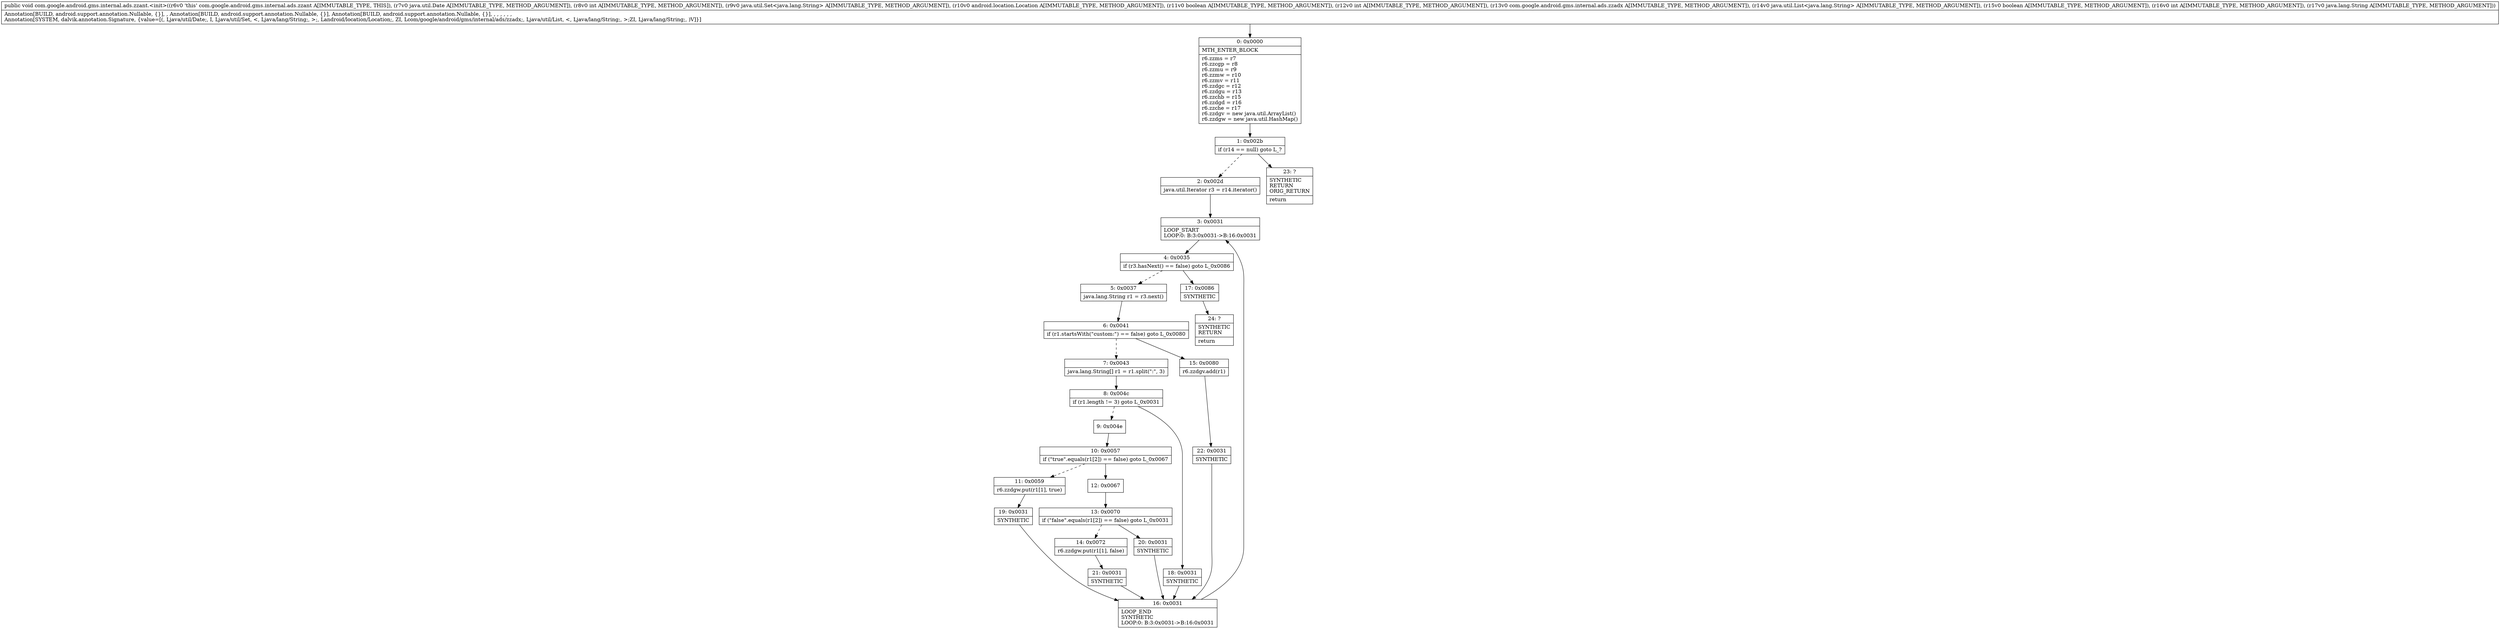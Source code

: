digraph "CFG forcom.google.android.gms.internal.ads.zzant.\<init\>(Ljava\/util\/Date;ILjava\/util\/Set;Landroid\/location\/Location;ZILcom\/google\/android\/gms\/internal\/ads\/zzadx;Ljava\/util\/List;ZILjava\/lang\/String;)V" {
Node_0 [shape=record,label="{0\:\ 0x0000|MTH_ENTER_BLOCK\l|r6.zzms = r7\lr6.zzcgp = r8\lr6.zzmu = r9\lr6.zzmw = r10\lr6.zzmv = r11\lr6.zzdgc = r12\lr6.zzdgu = r13\lr6.zzchb = r15\lr6.zzdgd = r16\lr6.zzche = r17\lr6.zzdgv = new java.util.ArrayList()\lr6.zzdgw = new java.util.HashMap()\l}"];
Node_1 [shape=record,label="{1\:\ 0x002b|if (r14 == null) goto L_?\l}"];
Node_2 [shape=record,label="{2\:\ 0x002d|java.util.Iterator r3 = r14.iterator()\l}"];
Node_3 [shape=record,label="{3\:\ 0x0031|LOOP_START\lLOOP:0: B:3:0x0031\-\>B:16:0x0031\l}"];
Node_4 [shape=record,label="{4\:\ 0x0035|if (r3.hasNext() == false) goto L_0x0086\l}"];
Node_5 [shape=record,label="{5\:\ 0x0037|java.lang.String r1 = r3.next()\l}"];
Node_6 [shape=record,label="{6\:\ 0x0041|if (r1.startsWith(\"custom:\") == false) goto L_0x0080\l}"];
Node_7 [shape=record,label="{7\:\ 0x0043|java.lang.String[] r1 = r1.split(\":\", 3)\l}"];
Node_8 [shape=record,label="{8\:\ 0x004c|if (r1.length != 3) goto L_0x0031\l}"];
Node_9 [shape=record,label="{9\:\ 0x004e}"];
Node_10 [shape=record,label="{10\:\ 0x0057|if (\"true\".equals(r1[2]) == false) goto L_0x0067\l}"];
Node_11 [shape=record,label="{11\:\ 0x0059|r6.zzdgw.put(r1[1], true)\l}"];
Node_12 [shape=record,label="{12\:\ 0x0067}"];
Node_13 [shape=record,label="{13\:\ 0x0070|if (\"false\".equals(r1[2]) == false) goto L_0x0031\l}"];
Node_14 [shape=record,label="{14\:\ 0x0072|r6.zzdgw.put(r1[1], false)\l}"];
Node_15 [shape=record,label="{15\:\ 0x0080|r6.zzdgv.add(r1)\l}"];
Node_16 [shape=record,label="{16\:\ 0x0031|LOOP_END\lSYNTHETIC\lLOOP:0: B:3:0x0031\-\>B:16:0x0031\l}"];
Node_17 [shape=record,label="{17\:\ 0x0086|SYNTHETIC\l}"];
Node_18 [shape=record,label="{18\:\ 0x0031|SYNTHETIC\l}"];
Node_19 [shape=record,label="{19\:\ 0x0031|SYNTHETIC\l}"];
Node_20 [shape=record,label="{20\:\ 0x0031|SYNTHETIC\l}"];
Node_21 [shape=record,label="{21\:\ 0x0031|SYNTHETIC\l}"];
Node_22 [shape=record,label="{22\:\ 0x0031|SYNTHETIC\l}"];
Node_23 [shape=record,label="{23\:\ ?|SYNTHETIC\lRETURN\lORIG_RETURN\l|return\l}"];
Node_24 [shape=record,label="{24\:\ ?|SYNTHETIC\lRETURN\l|return\l}"];
MethodNode[shape=record,label="{public void com.google.android.gms.internal.ads.zzant.\<init\>((r6v0 'this' com.google.android.gms.internal.ads.zzant A[IMMUTABLE_TYPE, THIS]), (r7v0 java.util.Date A[IMMUTABLE_TYPE, METHOD_ARGUMENT]), (r8v0 int A[IMMUTABLE_TYPE, METHOD_ARGUMENT]), (r9v0 java.util.Set\<java.lang.String\> A[IMMUTABLE_TYPE, METHOD_ARGUMENT]), (r10v0 android.location.Location A[IMMUTABLE_TYPE, METHOD_ARGUMENT]), (r11v0 boolean A[IMMUTABLE_TYPE, METHOD_ARGUMENT]), (r12v0 int A[IMMUTABLE_TYPE, METHOD_ARGUMENT]), (r13v0 com.google.android.gms.internal.ads.zzadx A[IMMUTABLE_TYPE, METHOD_ARGUMENT]), (r14v0 java.util.List\<java.lang.String\> A[IMMUTABLE_TYPE, METHOD_ARGUMENT]), (r15v0 boolean A[IMMUTABLE_TYPE, METHOD_ARGUMENT]), (r16v0 int A[IMMUTABLE_TYPE, METHOD_ARGUMENT]), (r17v0 java.lang.String A[IMMUTABLE_TYPE, METHOD_ARGUMENT]))  | Annotation[BUILD, android.support.annotation.Nullable, \{\}], , Annotation[BUILD, android.support.annotation.Nullable, \{\}], Annotation[BUILD, android.support.annotation.Nullable, \{\}], , , , , , , \lAnnotation[SYSTEM, dalvik.annotation.Signature, \{value=[(, Ljava\/util\/Date;, I, Ljava\/util\/Set, \<, Ljava\/lang\/String;, \>;, Landroid\/location\/Location;, ZI, Lcom\/google\/android\/gms\/internal\/ads\/zzadx;, Ljava\/util\/List, \<, Ljava\/lang\/String;, \>;ZI, Ljava\/lang\/String;, )V]\}]\l}"];
MethodNode -> Node_0;
Node_0 -> Node_1;
Node_1 -> Node_2[style=dashed];
Node_1 -> Node_23;
Node_2 -> Node_3;
Node_3 -> Node_4;
Node_4 -> Node_5[style=dashed];
Node_4 -> Node_17;
Node_5 -> Node_6;
Node_6 -> Node_7[style=dashed];
Node_6 -> Node_15;
Node_7 -> Node_8;
Node_8 -> Node_9[style=dashed];
Node_8 -> Node_18;
Node_9 -> Node_10;
Node_10 -> Node_11[style=dashed];
Node_10 -> Node_12;
Node_11 -> Node_19;
Node_12 -> Node_13;
Node_13 -> Node_14[style=dashed];
Node_13 -> Node_20;
Node_14 -> Node_21;
Node_15 -> Node_22;
Node_16 -> Node_3;
Node_17 -> Node_24;
Node_18 -> Node_16;
Node_19 -> Node_16;
Node_20 -> Node_16;
Node_21 -> Node_16;
Node_22 -> Node_16;
}

